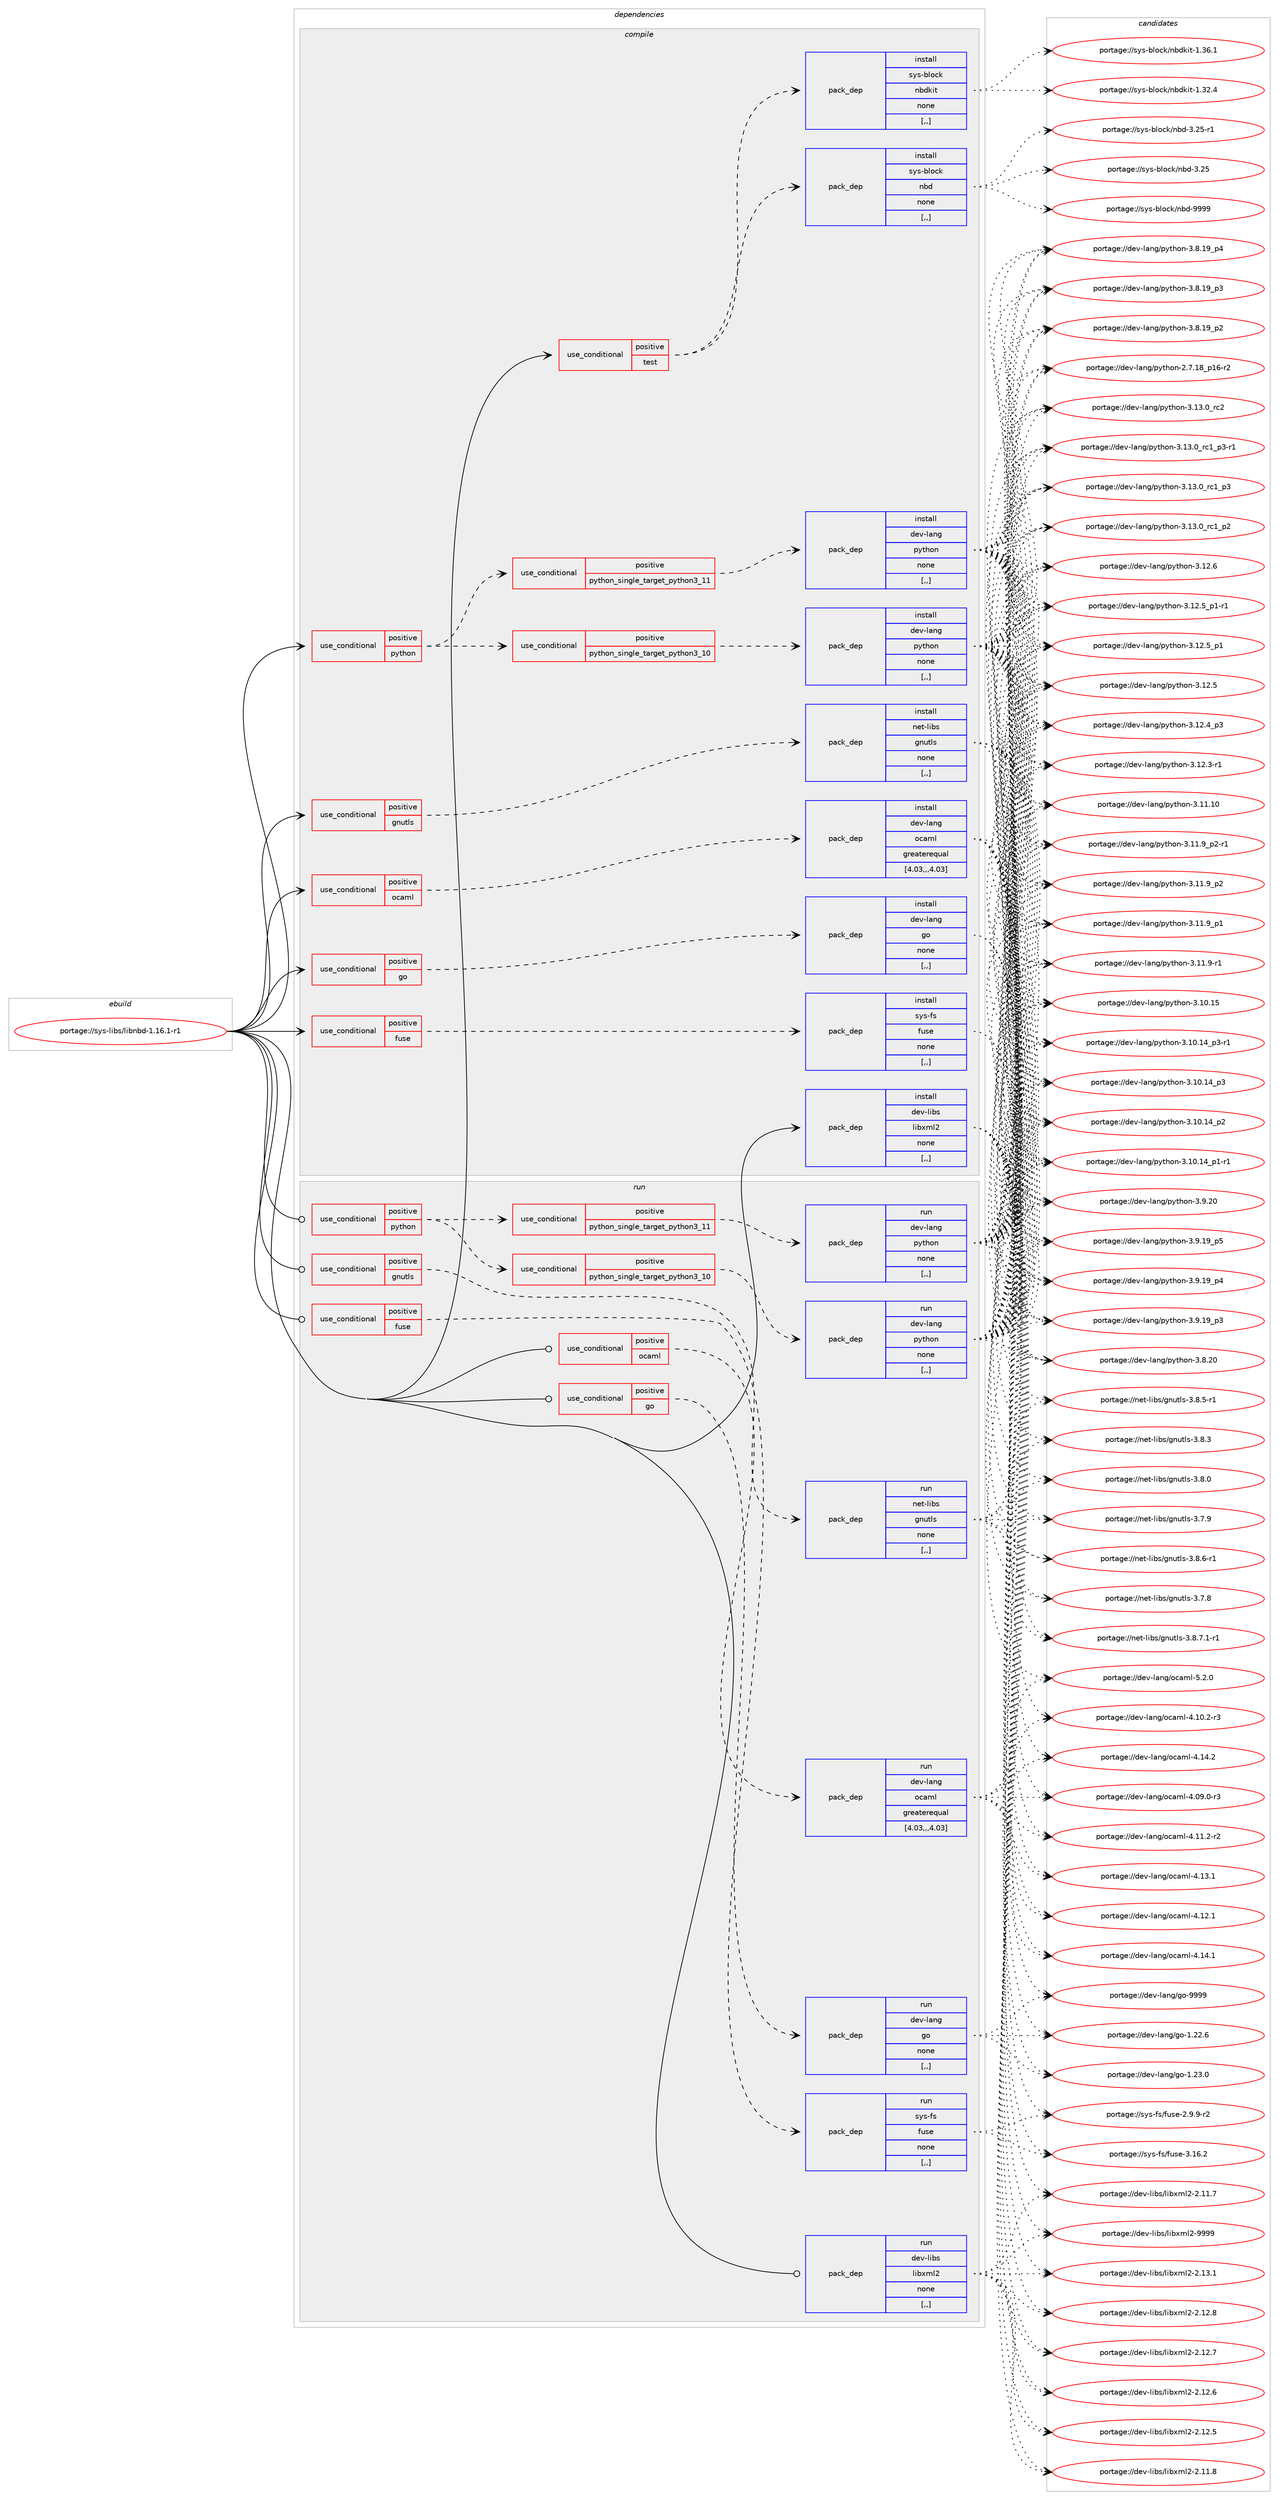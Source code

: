 digraph prolog {

# *************
# Graph options
# *************

newrank=true;
concentrate=true;
compound=true;
graph [rankdir=LR,fontname=Helvetica,fontsize=10,ranksep=1.5];#, ranksep=2.5, nodesep=0.2];
edge  [arrowhead=vee];
node  [fontname=Helvetica,fontsize=10];

# **********
# The ebuild
# **********

subgraph cluster_leftcol {
color=gray;
label=<<i>ebuild</i>>;
id [label="portage://sys-libs/libnbd-1.16.1-r1", color=red, width=4, href="../sys-libs/libnbd-1.16.1-r1.svg"];
}

# ****************
# The dependencies
# ****************

subgraph cluster_midcol {
color=gray;
label=<<i>dependencies</i>>;
subgraph cluster_compile {
fillcolor="#eeeeee";
style=filled;
label=<<i>compile</i>>;
subgraph cond251919 {
dependency952544 [label=<<TABLE BORDER="0" CELLBORDER="1" CELLSPACING="0" CELLPADDING="4"><TR><TD ROWSPAN="3" CELLPADDING="10">use_conditional</TD></TR><TR><TD>positive</TD></TR><TR><TD>fuse</TD></TR></TABLE>>, shape=none, color=red];
subgraph pack693892 {
dependency952545 [label=<<TABLE BORDER="0" CELLBORDER="1" CELLSPACING="0" CELLPADDING="4" WIDTH="220"><TR><TD ROWSPAN="6" CELLPADDING="30">pack_dep</TD></TR><TR><TD WIDTH="110">install</TD></TR><TR><TD>sys-fs</TD></TR><TR><TD>fuse</TD></TR><TR><TD>none</TD></TR><TR><TD>[,,]</TD></TR></TABLE>>, shape=none, color=blue];
}
dependency952544:e -> dependency952545:w [weight=20,style="dashed",arrowhead="vee"];
}
id:e -> dependency952544:w [weight=20,style="solid",arrowhead="vee"];
subgraph cond251920 {
dependency952546 [label=<<TABLE BORDER="0" CELLBORDER="1" CELLSPACING="0" CELLPADDING="4"><TR><TD ROWSPAN="3" CELLPADDING="10">use_conditional</TD></TR><TR><TD>positive</TD></TR><TR><TD>gnutls</TD></TR></TABLE>>, shape=none, color=red];
subgraph pack693893 {
dependency952547 [label=<<TABLE BORDER="0" CELLBORDER="1" CELLSPACING="0" CELLPADDING="4" WIDTH="220"><TR><TD ROWSPAN="6" CELLPADDING="30">pack_dep</TD></TR><TR><TD WIDTH="110">install</TD></TR><TR><TD>net-libs</TD></TR><TR><TD>gnutls</TD></TR><TR><TD>none</TD></TR><TR><TD>[,,]</TD></TR></TABLE>>, shape=none, color=blue];
}
dependency952546:e -> dependency952547:w [weight=20,style="dashed",arrowhead="vee"];
}
id:e -> dependency952546:w [weight=20,style="solid",arrowhead="vee"];
subgraph cond251921 {
dependency952548 [label=<<TABLE BORDER="0" CELLBORDER="1" CELLSPACING="0" CELLPADDING="4"><TR><TD ROWSPAN="3" CELLPADDING="10">use_conditional</TD></TR><TR><TD>positive</TD></TR><TR><TD>go</TD></TR></TABLE>>, shape=none, color=red];
subgraph pack693894 {
dependency952549 [label=<<TABLE BORDER="0" CELLBORDER="1" CELLSPACING="0" CELLPADDING="4" WIDTH="220"><TR><TD ROWSPAN="6" CELLPADDING="30">pack_dep</TD></TR><TR><TD WIDTH="110">install</TD></TR><TR><TD>dev-lang</TD></TR><TR><TD>go</TD></TR><TR><TD>none</TD></TR><TR><TD>[,,]</TD></TR></TABLE>>, shape=none, color=blue];
}
dependency952548:e -> dependency952549:w [weight=20,style="dashed",arrowhead="vee"];
}
id:e -> dependency952548:w [weight=20,style="solid",arrowhead="vee"];
subgraph cond251922 {
dependency952550 [label=<<TABLE BORDER="0" CELLBORDER="1" CELLSPACING="0" CELLPADDING="4"><TR><TD ROWSPAN="3" CELLPADDING="10">use_conditional</TD></TR><TR><TD>positive</TD></TR><TR><TD>ocaml</TD></TR></TABLE>>, shape=none, color=red];
subgraph pack693895 {
dependency952551 [label=<<TABLE BORDER="0" CELLBORDER="1" CELLSPACING="0" CELLPADDING="4" WIDTH="220"><TR><TD ROWSPAN="6" CELLPADDING="30">pack_dep</TD></TR><TR><TD WIDTH="110">install</TD></TR><TR><TD>dev-lang</TD></TR><TR><TD>ocaml</TD></TR><TR><TD>greaterequal</TD></TR><TR><TD>[4.03,,,4.03]</TD></TR></TABLE>>, shape=none, color=blue];
}
dependency952550:e -> dependency952551:w [weight=20,style="dashed",arrowhead="vee"];
}
id:e -> dependency952550:w [weight=20,style="solid",arrowhead="vee"];
subgraph cond251923 {
dependency952552 [label=<<TABLE BORDER="0" CELLBORDER="1" CELLSPACING="0" CELLPADDING="4"><TR><TD ROWSPAN="3" CELLPADDING="10">use_conditional</TD></TR><TR><TD>positive</TD></TR><TR><TD>python</TD></TR></TABLE>>, shape=none, color=red];
subgraph cond251924 {
dependency952553 [label=<<TABLE BORDER="0" CELLBORDER="1" CELLSPACING="0" CELLPADDING="4"><TR><TD ROWSPAN="3" CELLPADDING="10">use_conditional</TD></TR><TR><TD>positive</TD></TR><TR><TD>python_single_target_python3_10</TD></TR></TABLE>>, shape=none, color=red];
subgraph pack693896 {
dependency952554 [label=<<TABLE BORDER="0" CELLBORDER="1" CELLSPACING="0" CELLPADDING="4" WIDTH="220"><TR><TD ROWSPAN="6" CELLPADDING="30">pack_dep</TD></TR><TR><TD WIDTH="110">install</TD></TR><TR><TD>dev-lang</TD></TR><TR><TD>python</TD></TR><TR><TD>none</TD></TR><TR><TD>[,,]</TD></TR></TABLE>>, shape=none, color=blue];
}
dependency952553:e -> dependency952554:w [weight=20,style="dashed",arrowhead="vee"];
}
dependency952552:e -> dependency952553:w [weight=20,style="dashed",arrowhead="vee"];
subgraph cond251925 {
dependency952555 [label=<<TABLE BORDER="0" CELLBORDER="1" CELLSPACING="0" CELLPADDING="4"><TR><TD ROWSPAN="3" CELLPADDING="10">use_conditional</TD></TR><TR><TD>positive</TD></TR><TR><TD>python_single_target_python3_11</TD></TR></TABLE>>, shape=none, color=red];
subgraph pack693897 {
dependency952556 [label=<<TABLE BORDER="0" CELLBORDER="1" CELLSPACING="0" CELLPADDING="4" WIDTH="220"><TR><TD ROWSPAN="6" CELLPADDING="30">pack_dep</TD></TR><TR><TD WIDTH="110">install</TD></TR><TR><TD>dev-lang</TD></TR><TR><TD>python</TD></TR><TR><TD>none</TD></TR><TR><TD>[,,]</TD></TR></TABLE>>, shape=none, color=blue];
}
dependency952555:e -> dependency952556:w [weight=20,style="dashed",arrowhead="vee"];
}
dependency952552:e -> dependency952555:w [weight=20,style="dashed",arrowhead="vee"];
}
id:e -> dependency952552:w [weight=20,style="solid",arrowhead="vee"];
subgraph cond251926 {
dependency952557 [label=<<TABLE BORDER="0" CELLBORDER="1" CELLSPACING="0" CELLPADDING="4"><TR><TD ROWSPAN="3" CELLPADDING="10">use_conditional</TD></TR><TR><TD>positive</TD></TR><TR><TD>test</TD></TR></TABLE>>, shape=none, color=red];
subgraph pack693898 {
dependency952558 [label=<<TABLE BORDER="0" CELLBORDER="1" CELLSPACING="0" CELLPADDING="4" WIDTH="220"><TR><TD ROWSPAN="6" CELLPADDING="30">pack_dep</TD></TR><TR><TD WIDTH="110">install</TD></TR><TR><TD>sys-block</TD></TR><TR><TD>nbd</TD></TR><TR><TD>none</TD></TR><TR><TD>[,,]</TD></TR></TABLE>>, shape=none, color=blue];
}
dependency952557:e -> dependency952558:w [weight=20,style="dashed",arrowhead="vee"];
subgraph pack693899 {
dependency952559 [label=<<TABLE BORDER="0" CELLBORDER="1" CELLSPACING="0" CELLPADDING="4" WIDTH="220"><TR><TD ROWSPAN="6" CELLPADDING="30">pack_dep</TD></TR><TR><TD WIDTH="110">install</TD></TR><TR><TD>sys-block</TD></TR><TR><TD>nbdkit</TD></TR><TR><TD>none</TD></TR><TR><TD>[,,]</TD></TR></TABLE>>, shape=none, color=blue];
}
dependency952557:e -> dependency952559:w [weight=20,style="dashed",arrowhead="vee"];
}
id:e -> dependency952557:w [weight=20,style="solid",arrowhead="vee"];
subgraph pack693900 {
dependency952560 [label=<<TABLE BORDER="0" CELLBORDER="1" CELLSPACING="0" CELLPADDING="4" WIDTH="220"><TR><TD ROWSPAN="6" CELLPADDING="30">pack_dep</TD></TR><TR><TD WIDTH="110">install</TD></TR><TR><TD>dev-libs</TD></TR><TR><TD>libxml2</TD></TR><TR><TD>none</TD></TR><TR><TD>[,,]</TD></TR></TABLE>>, shape=none, color=blue];
}
id:e -> dependency952560:w [weight=20,style="solid",arrowhead="vee"];
}
subgraph cluster_compileandrun {
fillcolor="#eeeeee";
style=filled;
label=<<i>compile and run</i>>;
}
subgraph cluster_run {
fillcolor="#eeeeee";
style=filled;
label=<<i>run</i>>;
subgraph cond251927 {
dependency952561 [label=<<TABLE BORDER="0" CELLBORDER="1" CELLSPACING="0" CELLPADDING="4"><TR><TD ROWSPAN="3" CELLPADDING="10">use_conditional</TD></TR><TR><TD>positive</TD></TR><TR><TD>fuse</TD></TR></TABLE>>, shape=none, color=red];
subgraph pack693901 {
dependency952562 [label=<<TABLE BORDER="0" CELLBORDER="1" CELLSPACING="0" CELLPADDING="4" WIDTH="220"><TR><TD ROWSPAN="6" CELLPADDING="30">pack_dep</TD></TR><TR><TD WIDTH="110">run</TD></TR><TR><TD>sys-fs</TD></TR><TR><TD>fuse</TD></TR><TR><TD>none</TD></TR><TR><TD>[,,]</TD></TR></TABLE>>, shape=none, color=blue];
}
dependency952561:e -> dependency952562:w [weight=20,style="dashed",arrowhead="vee"];
}
id:e -> dependency952561:w [weight=20,style="solid",arrowhead="odot"];
subgraph cond251928 {
dependency952563 [label=<<TABLE BORDER="0" CELLBORDER="1" CELLSPACING="0" CELLPADDING="4"><TR><TD ROWSPAN="3" CELLPADDING="10">use_conditional</TD></TR><TR><TD>positive</TD></TR><TR><TD>gnutls</TD></TR></TABLE>>, shape=none, color=red];
subgraph pack693902 {
dependency952564 [label=<<TABLE BORDER="0" CELLBORDER="1" CELLSPACING="0" CELLPADDING="4" WIDTH="220"><TR><TD ROWSPAN="6" CELLPADDING="30">pack_dep</TD></TR><TR><TD WIDTH="110">run</TD></TR><TR><TD>net-libs</TD></TR><TR><TD>gnutls</TD></TR><TR><TD>none</TD></TR><TR><TD>[,,]</TD></TR></TABLE>>, shape=none, color=blue];
}
dependency952563:e -> dependency952564:w [weight=20,style="dashed",arrowhead="vee"];
}
id:e -> dependency952563:w [weight=20,style="solid",arrowhead="odot"];
subgraph cond251929 {
dependency952565 [label=<<TABLE BORDER="0" CELLBORDER="1" CELLSPACING="0" CELLPADDING="4"><TR><TD ROWSPAN="3" CELLPADDING="10">use_conditional</TD></TR><TR><TD>positive</TD></TR><TR><TD>go</TD></TR></TABLE>>, shape=none, color=red];
subgraph pack693903 {
dependency952566 [label=<<TABLE BORDER="0" CELLBORDER="1" CELLSPACING="0" CELLPADDING="4" WIDTH="220"><TR><TD ROWSPAN="6" CELLPADDING="30">pack_dep</TD></TR><TR><TD WIDTH="110">run</TD></TR><TR><TD>dev-lang</TD></TR><TR><TD>go</TD></TR><TR><TD>none</TD></TR><TR><TD>[,,]</TD></TR></TABLE>>, shape=none, color=blue];
}
dependency952565:e -> dependency952566:w [weight=20,style="dashed",arrowhead="vee"];
}
id:e -> dependency952565:w [weight=20,style="solid",arrowhead="odot"];
subgraph cond251930 {
dependency952567 [label=<<TABLE BORDER="0" CELLBORDER="1" CELLSPACING="0" CELLPADDING="4"><TR><TD ROWSPAN="3" CELLPADDING="10">use_conditional</TD></TR><TR><TD>positive</TD></TR><TR><TD>ocaml</TD></TR></TABLE>>, shape=none, color=red];
subgraph pack693904 {
dependency952568 [label=<<TABLE BORDER="0" CELLBORDER="1" CELLSPACING="0" CELLPADDING="4" WIDTH="220"><TR><TD ROWSPAN="6" CELLPADDING="30">pack_dep</TD></TR><TR><TD WIDTH="110">run</TD></TR><TR><TD>dev-lang</TD></TR><TR><TD>ocaml</TD></TR><TR><TD>greaterequal</TD></TR><TR><TD>[4.03,,,4.03]</TD></TR></TABLE>>, shape=none, color=blue];
}
dependency952567:e -> dependency952568:w [weight=20,style="dashed",arrowhead="vee"];
}
id:e -> dependency952567:w [weight=20,style="solid",arrowhead="odot"];
subgraph cond251931 {
dependency952569 [label=<<TABLE BORDER="0" CELLBORDER="1" CELLSPACING="0" CELLPADDING="4"><TR><TD ROWSPAN="3" CELLPADDING="10">use_conditional</TD></TR><TR><TD>positive</TD></TR><TR><TD>python</TD></TR></TABLE>>, shape=none, color=red];
subgraph cond251932 {
dependency952570 [label=<<TABLE BORDER="0" CELLBORDER="1" CELLSPACING="0" CELLPADDING="4"><TR><TD ROWSPAN="3" CELLPADDING="10">use_conditional</TD></TR><TR><TD>positive</TD></TR><TR><TD>python_single_target_python3_10</TD></TR></TABLE>>, shape=none, color=red];
subgraph pack693905 {
dependency952571 [label=<<TABLE BORDER="0" CELLBORDER="1" CELLSPACING="0" CELLPADDING="4" WIDTH="220"><TR><TD ROWSPAN="6" CELLPADDING="30">pack_dep</TD></TR><TR><TD WIDTH="110">run</TD></TR><TR><TD>dev-lang</TD></TR><TR><TD>python</TD></TR><TR><TD>none</TD></TR><TR><TD>[,,]</TD></TR></TABLE>>, shape=none, color=blue];
}
dependency952570:e -> dependency952571:w [weight=20,style="dashed",arrowhead="vee"];
}
dependency952569:e -> dependency952570:w [weight=20,style="dashed",arrowhead="vee"];
subgraph cond251933 {
dependency952572 [label=<<TABLE BORDER="0" CELLBORDER="1" CELLSPACING="0" CELLPADDING="4"><TR><TD ROWSPAN="3" CELLPADDING="10">use_conditional</TD></TR><TR><TD>positive</TD></TR><TR><TD>python_single_target_python3_11</TD></TR></TABLE>>, shape=none, color=red];
subgraph pack693906 {
dependency952573 [label=<<TABLE BORDER="0" CELLBORDER="1" CELLSPACING="0" CELLPADDING="4" WIDTH="220"><TR><TD ROWSPAN="6" CELLPADDING="30">pack_dep</TD></TR><TR><TD WIDTH="110">run</TD></TR><TR><TD>dev-lang</TD></TR><TR><TD>python</TD></TR><TR><TD>none</TD></TR><TR><TD>[,,]</TD></TR></TABLE>>, shape=none, color=blue];
}
dependency952572:e -> dependency952573:w [weight=20,style="dashed",arrowhead="vee"];
}
dependency952569:e -> dependency952572:w [weight=20,style="dashed",arrowhead="vee"];
}
id:e -> dependency952569:w [weight=20,style="solid",arrowhead="odot"];
subgraph pack693907 {
dependency952574 [label=<<TABLE BORDER="0" CELLBORDER="1" CELLSPACING="0" CELLPADDING="4" WIDTH="220"><TR><TD ROWSPAN="6" CELLPADDING="30">pack_dep</TD></TR><TR><TD WIDTH="110">run</TD></TR><TR><TD>dev-libs</TD></TR><TR><TD>libxml2</TD></TR><TR><TD>none</TD></TR><TR><TD>[,,]</TD></TR></TABLE>>, shape=none, color=blue];
}
id:e -> dependency952574:w [weight=20,style="solid",arrowhead="odot"];
}
}

# **************
# The candidates
# **************

subgraph cluster_choices {
rank=same;
color=gray;
label=<<i>candidates</i>>;

subgraph choice693892 {
color=black;
nodesep=1;
choice115121115451021154710211711510145514649544650 [label="portage://sys-fs/fuse-3.16.2", color=red, width=4,href="../sys-fs/fuse-3.16.2.svg"];
choice11512111545102115471021171151014550465746574511450 [label="portage://sys-fs/fuse-2.9.9-r2", color=red, width=4,href="../sys-fs/fuse-2.9.9-r2.svg"];
dependency952545:e -> choice115121115451021154710211711510145514649544650:w [style=dotted,weight="100"];
dependency952545:e -> choice11512111545102115471021171151014550465746574511450:w [style=dotted,weight="100"];
}
subgraph choice693893 {
color=black;
nodesep=1;
choice11010111645108105981154710311011711610811545514656465546494511449 [label="portage://net-libs/gnutls-3.8.7.1-r1", color=red, width=4,href="../net-libs/gnutls-3.8.7.1-r1.svg"];
choice1101011164510810598115471031101171161081154551465646544511449 [label="portage://net-libs/gnutls-3.8.6-r1", color=red, width=4,href="../net-libs/gnutls-3.8.6-r1.svg"];
choice1101011164510810598115471031101171161081154551465646534511449 [label="portage://net-libs/gnutls-3.8.5-r1", color=red, width=4,href="../net-libs/gnutls-3.8.5-r1.svg"];
choice110101116451081059811547103110117116108115455146564651 [label="portage://net-libs/gnutls-3.8.3", color=red, width=4,href="../net-libs/gnutls-3.8.3.svg"];
choice110101116451081059811547103110117116108115455146564648 [label="portage://net-libs/gnutls-3.8.0", color=red, width=4,href="../net-libs/gnutls-3.8.0.svg"];
choice110101116451081059811547103110117116108115455146554657 [label="portage://net-libs/gnutls-3.7.9", color=red, width=4,href="../net-libs/gnutls-3.7.9.svg"];
choice110101116451081059811547103110117116108115455146554656 [label="portage://net-libs/gnutls-3.7.8", color=red, width=4,href="../net-libs/gnutls-3.7.8.svg"];
dependency952547:e -> choice11010111645108105981154710311011711610811545514656465546494511449:w [style=dotted,weight="100"];
dependency952547:e -> choice1101011164510810598115471031101171161081154551465646544511449:w [style=dotted,weight="100"];
dependency952547:e -> choice1101011164510810598115471031101171161081154551465646534511449:w [style=dotted,weight="100"];
dependency952547:e -> choice110101116451081059811547103110117116108115455146564651:w [style=dotted,weight="100"];
dependency952547:e -> choice110101116451081059811547103110117116108115455146564648:w [style=dotted,weight="100"];
dependency952547:e -> choice110101116451081059811547103110117116108115455146554657:w [style=dotted,weight="100"];
dependency952547:e -> choice110101116451081059811547103110117116108115455146554656:w [style=dotted,weight="100"];
}
subgraph choice693894 {
color=black;
nodesep=1;
choice1001011184510897110103471031114557575757 [label="portage://dev-lang/go-9999", color=red, width=4,href="../dev-lang/go-9999.svg"];
choice10010111845108971101034710311145494650514648 [label="portage://dev-lang/go-1.23.0", color=red, width=4,href="../dev-lang/go-1.23.0.svg"];
choice10010111845108971101034710311145494650504654 [label="portage://dev-lang/go-1.22.6", color=red, width=4,href="../dev-lang/go-1.22.6.svg"];
dependency952549:e -> choice1001011184510897110103471031114557575757:w [style=dotted,weight="100"];
dependency952549:e -> choice10010111845108971101034710311145494650514648:w [style=dotted,weight="100"];
dependency952549:e -> choice10010111845108971101034710311145494650504654:w [style=dotted,weight="100"];
}
subgraph choice693895 {
color=black;
nodesep=1;
choice1001011184510897110103471119997109108455346504648 [label="portage://dev-lang/ocaml-5.2.0", color=red, width=4,href="../dev-lang/ocaml-5.2.0.svg"];
choice100101118451089711010347111999710910845524649524650 [label="portage://dev-lang/ocaml-4.14.2", color=red, width=4,href="../dev-lang/ocaml-4.14.2.svg"];
choice100101118451089711010347111999710910845524649524649 [label="portage://dev-lang/ocaml-4.14.1", color=red, width=4,href="../dev-lang/ocaml-4.14.1.svg"];
choice100101118451089711010347111999710910845524649514649 [label="portage://dev-lang/ocaml-4.13.1", color=red, width=4,href="../dev-lang/ocaml-4.13.1.svg"];
choice100101118451089711010347111999710910845524649504649 [label="portage://dev-lang/ocaml-4.12.1", color=red, width=4,href="../dev-lang/ocaml-4.12.1.svg"];
choice1001011184510897110103471119997109108455246494946504511450 [label="portage://dev-lang/ocaml-4.11.2-r2", color=red, width=4,href="../dev-lang/ocaml-4.11.2-r2.svg"];
choice1001011184510897110103471119997109108455246494846504511451 [label="portage://dev-lang/ocaml-4.10.2-r3", color=red, width=4,href="../dev-lang/ocaml-4.10.2-r3.svg"];
choice1001011184510897110103471119997109108455246485746484511451 [label="portage://dev-lang/ocaml-4.09.0-r3", color=red, width=4,href="../dev-lang/ocaml-4.09.0-r3.svg"];
dependency952551:e -> choice1001011184510897110103471119997109108455346504648:w [style=dotted,weight="100"];
dependency952551:e -> choice100101118451089711010347111999710910845524649524650:w [style=dotted,weight="100"];
dependency952551:e -> choice100101118451089711010347111999710910845524649524649:w [style=dotted,weight="100"];
dependency952551:e -> choice100101118451089711010347111999710910845524649514649:w [style=dotted,weight="100"];
dependency952551:e -> choice100101118451089711010347111999710910845524649504649:w [style=dotted,weight="100"];
dependency952551:e -> choice1001011184510897110103471119997109108455246494946504511450:w [style=dotted,weight="100"];
dependency952551:e -> choice1001011184510897110103471119997109108455246494846504511451:w [style=dotted,weight="100"];
dependency952551:e -> choice1001011184510897110103471119997109108455246485746484511451:w [style=dotted,weight="100"];
}
subgraph choice693896 {
color=black;
nodesep=1;
choice10010111845108971101034711212111610411111045514649514648951149950 [label="portage://dev-lang/python-3.13.0_rc2", color=red, width=4,href="../dev-lang/python-3.13.0_rc2.svg"];
choice1001011184510897110103471121211161041111104551464951464895114994995112514511449 [label="portage://dev-lang/python-3.13.0_rc1_p3-r1", color=red, width=4,href="../dev-lang/python-3.13.0_rc1_p3-r1.svg"];
choice100101118451089711010347112121116104111110455146495146489511499499511251 [label="portage://dev-lang/python-3.13.0_rc1_p3", color=red, width=4,href="../dev-lang/python-3.13.0_rc1_p3.svg"];
choice100101118451089711010347112121116104111110455146495146489511499499511250 [label="portage://dev-lang/python-3.13.0_rc1_p2", color=red, width=4,href="../dev-lang/python-3.13.0_rc1_p2.svg"];
choice10010111845108971101034711212111610411111045514649504654 [label="portage://dev-lang/python-3.12.6", color=red, width=4,href="../dev-lang/python-3.12.6.svg"];
choice1001011184510897110103471121211161041111104551464950465395112494511449 [label="portage://dev-lang/python-3.12.5_p1-r1", color=red, width=4,href="../dev-lang/python-3.12.5_p1-r1.svg"];
choice100101118451089711010347112121116104111110455146495046539511249 [label="portage://dev-lang/python-3.12.5_p1", color=red, width=4,href="../dev-lang/python-3.12.5_p1.svg"];
choice10010111845108971101034711212111610411111045514649504653 [label="portage://dev-lang/python-3.12.5", color=red, width=4,href="../dev-lang/python-3.12.5.svg"];
choice100101118451089711010347112121116104111110455146495046529511251 [label="portage://dev-lang/python-3.12.4_p3", color=red, width=4,href="../dev-lang/python-3.12.4_p3.svg"];
choice100101118451089711010347112121116104111110455146495046514511449 [label="portage://dev-lang/python-3.12.3-r1", color=red, width=4,href="../dev-lang/python-3.12.3-r1.svg"];
choice1001011184510897110103471121211161041111104551464949464948 [label="portage://dev-lang/python-3.11.10", color=red, width=4,href="../dev-lang/python-3.11.10.svg"];
choice1001011184510897110103471121211161041111104551464949465795112504511449 [label="portage://dev-lang/python-3.11.9_p2-r1", color=red, width=4,href="../dev-lang/python-3.11.9_p2-r1.svg"];
choice100101118451089711010347112121116104111110455146494946579511250 [label="portage://dev-lang/python-3.11.9_p2", color=red, width=4,href="../dev-lang/python-3.11.9_p2.svg"];
choice100101118451089711010347112121116104111110455146494946579511249 [label="portage://dev-lang/python-3.11.9_p1", color=red, width=4,href="../dev-lang/python-3.11.9_p1.svg"];
choice100101118451089711010347112121116104111110455146494946574511449 [label="portage://dev-lang/python-3.11.9-r1", color=red, width=4,href="../dev-lang/python-3.11.9-r1.svg"];
choice1001011184510897110103471121211161041111104551464948464953 [label="portage://dev-lang/python-3.10.15", color=red, width=4,href="../dev-lang/python-3.10.15.svg"];
choice100101118451089711010347112121116104111110455146494846495295112514511449 [label="portage://dev-lang/python-3.10.14_p3-r1", color=red, width=4,href="../dev-lang/python-3.10.14_p3-r1.svg"];
choice10010111845108971101034711212111610411111045514649484649529511251 [label="portage://dev-lang/python-3.10.14_p3", color=red, width=4,href="../dev-lang/python-3.10.14_p3.svg"];
choice10010111845108971101034711212111610411111045514649484649529511250 [label="portage://dev-lang/python-3.10.14_p2", color=red, width=4,href="../dev-lang/python-3.10.14_p2.svg"];
choice100101118451089711010347112121116104111110455146494846495295112494511449 [label="portage://dev-lang/python-3.10.14_p1-r1", color=red, width=4,href="../dev-lang/python-3.10.14_p1-r1.svg"];
choice10010111845108971101034711212111610411111045514657465048 [label="portage://dev-lang/python-3.9.20", color=red, width=4,href="../dev-lang/python-3.9.20.svg"];
choice100101118451089711010347112121116104111110455146574649579511253 [label="portage://dev-lang/python-3.9.19_p5", color=red, width=4,href="../dev-lang/python-3.9.19_p5.svg"];
choice100101118451089711010347112121116104111110455146574649579511252 [label="portage://dev-lang/python-3.9.19_p4", color=red, width=4,href="../dev-lang/python-3.9.19_p4.svg"];
choice100101118451089711010347112121116104111110455146574649579511251 [label="portage://dev-lang/python-3.9.19_p3", color=red, width=4,href="../dev-lang/python-3.9.19_p3.svg"];
choice10010111845108971101034711212111610411111045514656465048 [label="portage://dev-lang/python-3.8.20", color=red, width=4,href="../dev-lang/python-3.8.20.svg"];
choice100101118451089711010347112121116104111110455146564649579511252 [label="portage://dev-lang/python-3.8.19_p4", color=red, width=4,href="../dev-lang/python-3.8.19_p4.svg"];
choice100101118451089711010347112121116104111110455146564649579511251 [label="portage://dev-lang/python-3.8.19_p3", color=red, width=4,href="../dev-lang/python-3.8.19_p3.svg"];
choice100101118451089711010347112121116104111110455146564649579511250 [label="portage://dev-lang/python-3.8.19_p2", color=red, width=4,href="../dev-lang/python-3.8.19_p2.svg"];
choice100101118451089711010347112121116104111110455046554649569511249544511450 [label="portage://dev-lang/python-2.7.18_p16-r2", color=red, width=4,href="../dev-lang/python-2.7.18_p16-r2.svg"];
dependency952554:e -> choice10010111845108971101034711212111610411111045514649514648951149950:w [style=dotted,weight="100"];
dependency952554:e -> choice1001011184510897110103471121211161041111104551464951464895114994995112514511449:w [style=dotted,weight="100"];
dependency952554:e -> choice100101118451089711010347112121116104111110455146495146489511499499511251:w [style=dotted,weight="100"];
dependency952554:e -> choice100101118451089711010347112121116104111110455146495146489511499499511250:w [style=dotted,weight="100"];
dependency952554:e -> choice10010111845108971101034711212111610411111045514649504654:w [style=dotted,weight="100"];
dependency952554:e -> choice1001011184510897110103471121211161041111104551464950465395112494511449:w [style=dotted,weight="100"];
dependency952554:e -> choice100101118451089711010347112121116104111110455146495046539511249:w [style=dotted,weight="100"];
dependency952554:e -> choice10010111845108971101034711212111610411111045514649504653:w [style=dotted,weight="100"];
dependency952554:e -> choice100101118451089711010347112121116104111110455146495046529511251:w [style=dotted,weight="100"];
dependency952554:e -> choice100101118451089711010347112121116104111110455146495046514511449:w [style=dotted,weight="100"];
dependency952554:e -> choice1001011184510897110103471121211161041111104551464949464948:w [style=dotted,weight="100"];
dependency952554:e -> choice1001011184510897110103471121211161041111104551464949465795112504511449:w [style=dotted,weight="100"];
dependency952554:e -> choice100101118451089711010347112121116104111110455146494946579511250:w [style=dotted,weight="100"];
dependency952554:e -> choice100101118451089711010347112121116104111110455146494946579511249:w [style=dotted,weight="100"];
dependency952554:e -> choice100101118451089711010347112121116104111110455146494946574511449:w [style=dotted,weight="100"];
dependency952554:e -> choice1001011184510897110103471121211161041111104551464948464953:w [style=dotted,weight="100"];
dependency952554:e -> choice100101118451089711010347112121116104111110455146494846495295112514511449:w [style=dotted,weight="100"];
dependency952554:e -> choice10010111845108971101034711212111610411111045514649484649529511251:w [style=dotted,weight="100"];
dependency952554:e -> choice10010111845108971101034711212111610411111045514649484649529511250:w [style=dotted,weight="100"];
dependency952554:e -> choice100101118451089711010347112121116104111110455146494846495295112494511449:w [style=dotted,weight="100"];
dependency952554:e -> choice10010111845108971101034711212111610411111045514657465048:w [style=dotted,weight="100"];
dependency952554:e -> choice100101118451089711010347112121116104111110455146574649579511253:w [style=dotted,weight="100"];
dependency952554:e -> choice100101118451089711010347112121116104111110455146574649579511252:w [style=dotted,weight="100"];
dependency952554:e -> choice100101118451089711010347112121116104111110455146574649579511251:w [style=dotted,weight="100"];
dependency952554:e -> choice10010111845108971101034711212111610411111045514656465048:w [style=dotted,weight="100"];
dependency952554:e -> choice100101118451089711010347112121116104111110455146564649579511252:w [style=dotted,weight="100"];
dependency952554:e -> choice100101118451089711010347112121116104111110455146564649579511251:w [style=dotted,weight="100"];
dependency952554:e -> choice100101118451089711010347112121116104111110455146564649579511250:w [style=dotted,weight="100"];
dependency952554:e -> choice100101118451089711010347112121116104111110455046554649569511249544511450:w [style=dotted,weight="100"];
}
subgraph choice693897 {
color=black;
nodesep=1;
choice10010111845108971101034711212111610411111045514649514648951149950 [label="portage://dev-lang/python-3.13.0_rc2", color=red, width=4,href="../dev-lang/python-3.13.0_rc2.svg"];
choice1001011184510897110103471121211161041111104551464951464895114994995112514511449 [label="portage://dev-lang/python-3.13.0_rc1_p3-r1", color=red, width=4,href="../dev-lang/python-3.13.0_rc1_p3-r1.svg"];
choice100101118451089711010347112121116104111110455146495146489511499499511251 [label="portage://dev-lang/python-3.13.0_rc1_p3", color=red, width=4,href="../dev-lang/python-3.13.0_rc1_p3.svg"];
choice100101118451089711010347112121116104111110455146495146489511499499511250 [label="portage://dev-lang/python-3.13.0_rc1_p2", color=red, width=4,href="../dev-lang/python-3.13.0_rc1_p2.svg"];
choice10010111845108971101034711212111610411111045514649504654 [label="portage://dev-lang/python-3.12.6", color=red, width=4,href="../dev-lang/python-3.12.6.svg"];
choice1001011184510897110103471121211161041111104551464950465395112494511449 [label="portage://dev-lang/python-3.12.5_p1-r1", color=red, width=4,href="../dev-lang/python-3.12.5_p1-r1.svg"];
choice100101118451089711010347112121116104111110455146495046539511249 [label="portage://dev-lang/python-3.12.5_p1", color=red, width=4,href="../dev-lang/python-3.12.5_p1.svg"];
choice10010111845108971101034711212111610411111045514649504653 [label="portage://dev-lang/python-3.12.5", color=red, width=4,href="../dev-lang/python-3.12.5.svg"];
choice100101118451089711010347112121116104111110455146495046529511251 [label="portage://dev-lang/python-3.12.4_p3", color=red, width=4,href="../dev-lang/python-3.12.4_p3.svg"];
choice100101118451089711010347112121116104111110455146495046514511449 [label="portage://dev-lang/python-3.12.3-r1", color=red, width=4,href="../dev-lang/python-3.12.3-r1.svg"];
choice1001011184510897110103471121211161041111104551464949464948 [label="portage://dev-lang/python-3.11.10", color=red, width=4,href="../dev-lang/python-3.11.10.svg"];
choice1001011184510897110103471121211161041111104551464949465795112504511449 [label="portage://dev-lang/python-3.11.9_p2-r1", color=red, width=4,href="../dev-lang/python-3.11.9_p2-r1.svg"];
choice100101118451089711010347112121116104111110455146494946579511250 [label="portage://dev-lang/python-3.11.9_p2", color=red, width=4,href="../dev-lang/python-3.11.9_p2.svg"];
choice100101118451089711010347112121116104111110455146494946579511249 [label="portage://dev-lang/python-3.11.9_p1", color=red, width=4,href="../dev-lang/python-3.11.9_p1.svg"];
choice100101118451089711010347112121116104111110455146494946574511449 [label="portage://dev-lang/python-3.11.9-r1", color=red, width=4,href="../dev-lang/python-3.11.9-r1.svg"];
choice1001011184510897110103471121211161041111104551464948464953 [label="portage://dev-lang/python-3.10.15", color=red, width=4,href="../dev-lang/python-3.10.15.svg"];
choice100101118451089711010347112121116104111110455146494846495295112514511449 [label="portage://dev-lang/python-3.10.14_p3-r1", color=red, width=4,href="../dev-lang/python-3.10.14_p3-r1.svg"];
choice10010111845108971101034711212111610411111045514649484649529511251 [label="portage://dev-lang/python-3.10.14_p3", color=red, width=4,href="../dev-lang/python-3.10.14_p3.svg"];
choice10010111845108971101034711212111610411111045514649484649529511250 [label="portage://dev-lang/python-3.10.14_p2", color=red, width=4,href="../dev-lang/python-3.10.14_p2.svg"];
choice100101118451089711010347112121116104111110455146494846495295112494511449 [label="portage://dev-lang/python-3.10.14_p1-r1", color=red, width=4,href="../dev-lang/python-3.10.14_p1-r1.svg"];
choice10010111845108971101034711212111610411111045514657465048 [label="portage://dev-lang/python-3.9.20", color=red, width=4,href="../dev-lang/python-3.9.20.svg"];
choice100101118451089711010347112121116104111110455146574649579511253 [label="portage://dev-lang/python-3.9.19_p5", color=red, width=4,href="../dev-lang/python-3.9.19_p5.svg"];
choice100101118451089711010347112121116104111110455146574649579511252 [label="portage://dev-lang/python-3.9.19_p4", color=red, width=4,href="../dev-lang/python-3.9.19_p4.svg"];
choice100101118451089711010347112121116104111110455146574649579511251 [label="portage://dev-lang/python-3.9.19_p3", color=red, width=4,href="../dev-lang/python-3.9.19_p3.svg"];
choice10010111845108971101034711212111610411111045514656465048 [label="portage://dev-lang/python-3.8.20", color=red, width=4,href="../dev-lang/python-3.8.20.svg"];
choice100101118451089711010347112121116104111110455146564649579511252 [label="portage://dev-lang/python-3.8.19_p4", color=red, width=4,href="../dev-lang/python-3.8.19_p4.svg"];
choice100101118451089711010347112121116104111110455146564649579511251 [label="portage://dev-lang/python-3.8.19_p3", color=red, width=4,href="../dev-lang/python-3.8.19_p3.svg"];
choice100101118451089711010347112121116104111110455146564649579511250 [label="portage://dev-lang/python-3.8.19_p2", color=red, width=4,href="../dev-lang/python-3.8.19_p2.svg"];
choice100101118451089711010347112121116104111110455046554649569511249544511450 [label="portage://dev-lang/python-2.7.18_p16-r2", color=red, width=4,href="../dev-lang/python-2.7.18_p16-r2.svg"];
dependency952556:e -> choice10010111845108971101034711212111610411111045514649514648951149950:w [style=dotted,weight="100"];
dependency952556:e -> choice1001011184510897110103471121211161041111104551464951464895114994995112514511449:w [style=dotted,weight="100"];
dependency952556:e -> choice100101118451089711010347112121116104111110455146495146489511499499511251:w [style=dotted,weight="100"];
dependency952556:e -> choice100101118451089711010347112121116104111110455146495146489511499499511250:w [style=dotted,weight="100"];
dependency952556:e -> choice10010111845108971101034711212111610411111045514649504654:w [style=dotted,weight="100"];
dependency952556:e -> choice1001011184510897110103471121211161041111104551464950465395112494511449:w [style=dotted,weight="100"];
dependency952556:e -> choice100101118451089711010347112121116104111110455146495046539511249:w [style=dotted,weight="100"];
dependency952556:e -> choice10010111845108971101034711212111610411111045514649504653:w [style=dotted,weight="100"];
dependency952556:e -> choice100101118451089711010347112121116104111110455146495046529511251:w [style=dotted,weight="100"];
dependency952556:e -> choice100101118451089711010347112121116104111110455146495046514511449:w [style=dotted,weight="100"];
dependency952556:e -> choice1001011184510897110103471121211161041111104551464949464948:w [style=dotted,weight="100"];
dependency952556:e -> choice1001011184510897110103471121211161041111104551464949465795112504511449:w [style=dotted,weight="100"];
dependency952556:e -> choice100101118451089711010347112121116104111110455146494946579511250:w [style=dotted,weight="100"];
dependency952556:e -> choice100101118451089711010347112121116104111110455146494946579511249:w [style=dotted,weight="100"];
dependency952556:e -> choice100101118451089711010347112121116104111110455146494946574511449:w [style=dotted,weight="100"];
dependency952556:e -> choice1001011184510897110103471121211161041111104551464948464953:w [style=dotted,weight="100"];
dependency952556:e -> choice100101118451089711010347112121116104111110455146494846495295112514511449:w [style=dotted,weight="100"];
dependency952556:e -> choice10010111845108971101034711212111610411111045514649484649529511251:w [style=dotted,weight="100"];
dependency952556:e -> choice10010111845108971101034711212111610411111045514649484649529511250:w [style=dotted,weight="100"];
dependency952556:e -> choice100101118451089711010347112121116104111110455146494846495295112494511449:w [style=dotted,weight="100"];
dependency952556:e -> choice10010111845108971101034711212111610411111045514657465048:w [style=dotted,weight="100"];
dependency952556:e -> choice100101118451089711010347112121116104111110455146574649579511253:w [style=dotted,weight="100"];
dependency952556:e -> choice100101118451089711010347112121116104111110455146574649579511252:w [style=dotted,weight="100"];
dependency952556:e -> choice100101118451089711010347112121116104111110455146574649579511251:w [style=dotted,weight="100"];
dependency952556:e -> choice10010111845108971101034711212111610411111045514656465048:w [style=dotted,weight="100"];
dependency952556:e -> choice100101118451089711010347112121116104111110455146564649579511252:w [style=dotted,weight="100"];
dependency952556:e -> choice100101118451089711010347112121116104111110455146564649579511251:w [style=dotted,weight="100"];
dependency952556:e -> choice100101118451089711010347112121116104111110455146564649579511250:w [style=dotted,weight="100"];
dependency952556:e -> choice100101118451089711010347112121116104111110455046554649569511249544511450:w [style=dotted,weight="100"];
}
subgraph choice693898 {
color=black;
nodesep=1;
choice11512111545981081119910747110981004557575757 [label="portage://sys-block/nbd-9999", color=red, width=4,href="../sys-block/nbd-9999.svg"];
choice115121115459810811199107471109810045514650534511449 [label="portage://sys-block/nbd-3.25-r1", color=red, width=4,href="../sys-block/nbd-3.25-r1.svg"];
choice11512111545981081119910747110981004551465053 [label="portage://sys-block/nbd-3.25", color=red, width=4,href="../sys-block/nbd-3.25.svg"];
dependency952558:e -> choice11512111545981081119910747110981004557575757:w [style=dotted,weight="100"];
dependency952558:e -> choice115121115459810811199107471109810045514650534511449:w [style=dotted,weight="100"];
dependency952558:e -> choice11512111545981081119910747110981004551465053:w [style=dotted,weight="100"];
}
subgraph choice693899 {
color=black;
nodesep=1;
choice115121115459810811199107471109810010710511645494651544649 [label="portage://sys-block/nbdkit-1.36.1", color=red, width=4,href="../sys-block/nbdkit-1.36.1.svg"];
choice115121115459810811199107471109810010710511645494651504652 [label="portage://sys-block/nbdkit-1.32.4", color=red, width=4,href="../sys-block/nbdkit-1.32.4.svg"];
dependency952559:e -> choice115121115459810811199107471109810010710511645494651544649:w [style=dotted,weight="100"];
dependency952559:e -> choice115121115459810811199107471109810010710511645494651504652:w [style=dotted,weight="100"];
}
subgraph choice693900 {
color=black;
nodesep=1;
choice10010111845108105981154710810598120109108504557575757 [label="portage://dev-libs/libxml2-9999", color=red, width=4,href="../dev-libs/libxml2-9999.svg"];
choice100101118451081059811547108105981201091085045504649514649 [label="portage://dev-libs/libxml2-2.13.1", color=red, width=4,href="../dev-libs/libxml2-2.13.1.svg"];
choice100101118451081059811547108105981201091085045504649504656 [label="portage://dev-libs/libxml2-2.12.8", color=red, width=4,href="../dev-libs/libxml2-2.12.8.svg"];
choice100101118451081059811547108105981201091085045504649504655 [label="portage://dev-libs/libxml2-2.12.7", color=red, width=4,href="../dev-libs/libxml2-2.12.7.svg"];
choice100101118451081059811547108105981201091085045504649504654 [label="portage://dev-libs/libxml2-2.12.6", color=red, width=4,href="../dev-libs/libxml2-2.12.6.svg"];
choice100101118451081059811547108105981201091085045504649504653 [label="portage://dev-libs/libxml2-2.12.5", color=red, width=4,href="../dev-libs/libxml2-2.12.5.svg"];
choice100101118451081059811547108105981201091085045504649494656 [label="portage://dev-libs/libxml2-2.11.8", color=red, width=4,href="../dev-libs/libxml2-2.11.8.svg"];
choice100101118451081059811547108105981201091085045504649494655 [label="portage://dev-libs/libxml2-2.11.7", color=red, width=4,href="../dev-libs/libxml2-2.11.7.svg"];
dependency952560:e -> choice10010111845108105981154710810598120109108504557575757:w [style=dotted,weight="100"];
dependency952560:e -> choice100101118451081059811547108105981201091085045504649514649:w [style=dotted,weight="100"];
dependency952560:e -> choice100101118451081059811547108105981201091085045504649504656:w [style=dotted,weight="100"];
dependency952560:e -> choice100101118451081059811547108105981201091085045504649504655:w [style=dotted,weight="100"];
dependency952560:e -> choice100101118451081059811547108105981201091085045504649504654:w [style=dotted,weight="100"];
dependency952560:e -> choice100101118451081059811547108105981201091085045504649504653:w [style=dotted,weight="100"];
dependency952560:e -> choice100101118451081059811547108105981201091085045504649494656:w [style=dotted,weight="100"];
dependency952560:e -> choice100101118451081059811547108105981201091085045504649494655:w [style=dotted,weight="100"];
}
subgraph choice693901 {
color=black;
nodesep=1;
choice115121115451021154710211711510145514649544650 [label="portage://sys-fs/fuse-3.16.2", color=red, width=4,href="../sys-fs/fuse-3.16.2.svg"];
choice11512111545102115471021171151014550465746574511450 [label="portage://sys-fs/fuse-2.9.9-r2", color=red, width=4,href="../sys-fs/fuse-2.9.9-r2.svg"];
dependency952562:e -> choice115121115451021154710211711510145514649544650:w [style=dotted,weight="100"];
dependency952562:e -> choice11512111545102115471021171151014550465746574511450:w [style=dotted,weight="100"];
}
subgraph choice693902 {
color=black;
nodesep=1;
choice11010111645108105981154710311011711610811545514656465546494511449 [label="portage://net-libs/gnutls-3.8.7.1-r1", color=red, width=4,href="../net-libs/gnutls-3.8.7.1-r1.svg"];
choice1101011164510810598115471031101171161081154551465646544511449 [label="portage://net-libs/gnutls-3.8.6-r1", color=red, width=4,href="../net-libs/gnutls-3.8.6-r1.svg"];
choice1101011164510810598115471031101171161081154551465646534511449 [label="portage://net-libs/gnutls-3.8.5-r1", color=red, width=4,href="../net-libs/gnutls-3.8.5-r1.svg"];
choice110101116451081059811547103110117116108115455146564651 [label="portage://net-libs/gnutls-3.8.3", color=red, width=4,href="../net-libs/gnutls-3.8.3.svg"];
choice110101116451081059811547103110117116108115455146564648 [label="portage://net-libs/gnutls-3.8.0", color=red, width=4,href="../net-libs/gnutls-3.8.0.svg"];
choice110101116451081059811547103110117116108115455146554657 [label="portage://net-libs/gnutls-3.7.9", color=red, width=4,href="../net-libs/gnutls-3.7.9.svg"];
choice110101116451081059811547103110117116108115455146554656 [label="portage://net-libs/gnutls-3.7.8", color=red, width=4,href="../net-libs/gnutls-3.7.8.svg"];
dependency952564:e -> choice11010111645108105981154710311011711610811545514656465546494511449:w [style=dotted,weight="100"];
dependency952564:e -> choice1101011164510810598115471031101171161081154551465646544511449:w [style=dotted,weight="100"];
dependency952564:e -> choice1101011164510810598115471031101171161081154551465646534511449:w [style=dotted,weight="100"];
dependency952564:e -> choice110101116451081059811547103110117116108115455146564651:w [style=dotted,weight="100"];
dependency952564:e -> choice110101116451081059811547103110117116108115455146564648:w [style=dotted,weight="100"];
dependency952564:e -> choice110101116451081059811547103110117116108115455146554657:w [style=dotted,weight="100"];
dependency952564:e -> choice110101116451081059811547103110117116108115455146554656:w [style=dotted,weight="100"];
}
subgraph choice693903 {
color=black;
nodesep=1;
choice1001011184510897110103471031114557575757 [label="portage://dev-lang/go-9999", color=red, width=4,href="../dev-lang/go-9999.svg"];
choice10010111845108971101034710311145494650514648 [label="portage://dev-lang/go-1.23.0", color=red, width=4,href="../dev-lang/go-1.23.0.svg"];
choice10010111845108971101034710311145494650504654 [label="portage://dev-lang/go-1.22.6", color=red, width=4,href="../dev-lang/go-1.22.6.svg"];
dependency952566:e -> choice1001011184510897110103471031114557575757:w [style=dotted,weight="100"];
dependency952566:e -> choice10010111845108971101034710311145494650514648:w [style=dotted,weight="100"];
dependency952566:e -> choice10010111845108971101034710311145494650504654:w [style=dotted,weight="100"];
}
subgraph choice693904 {
color=black;
nodesep=1;
choice1001011184510897110103471119997109108455346504648 [label="portage://dev-lang/ocaml-5.2.0", color=red, width=4,href="../dev-lang/ocaml-5.2.0.svg"];
choice100101118451089711010347111999710910845524649524650 [label="portage://dev-lang/ocaml-4.14.2", color=red, width=4,href="../dev-lang/ocaml-4.14.2.svg"];
choice100101118451089711010347111999710910845524649524649 [label="portage://dev-lang/ocaml-4.14.1", color=red, width=4,href="../dev-lang/ocaml-4.14.1.svg"];
choice100101118451089711010347111999710910845524649514649 [label="portage://dev-lang/ocaml-4.13.1", color=red, width=4,href="../dev-lang/ocaml-4.13.1.svg"];
choice100101118451089711010347111999710910845524649504649 [label="portage://dev-lang/ocaml-4.12.1", color=red, width=4,href="../dev-lang/ocaml-4.12.1.svg"];
choice1001011184510897110103471119997109108455246494946504511450 [label="portage://dev-lang/ocaml-4.11.2-r2", color=red, width=4,href="../dev-lang/ocaml-4.11.2-r2.svg"];
choice1001011184510897110103471119997109108455246494846504511451 [label="portage://dev-lang/ocaml-4.10.2-r3", color=red, width=4,href="../dev-lang/ocaml-4.10.2-r3.svg"];
choice1001011184510897110103471119997109108455246485746484511451 [label="portage://dev-lang/ocaml-4.09.0-r3", color=red, width=4,href="../dev-lang/ocaml-4.09.0-r3.svg"];
dependency952568:e -> choice1001011184510897110103471119997109108455346504648:w [style=dotted,weight="100"];
dependency952568:e -> choice100101118451089711010347111999710910845524649524650:w [style=dotted,weight="100"];
dependency952568:e -> choice100101118451089711010347111999710910845524649524649:w [style=dotted,weight="100"];
dependency952568:e -> choice100101118451089711010347111999710910845524649514649:w [style=dotted,weight="100"];
dependency952568:e -> choice100101118451089711010347111999710910845524649504649:w [style=dotted,weight="100"];
dependency952568:e -> choice1001011184510897110103471119997109108455246494946504511450:w [style=dotted,weight="100"];
dependency952568:e -> choice1001011184510897110103471119997109108455246494846504511451:w [style=dotted,weight="100"];
dependency952568:e -> choice1001011184510897110103471119997109108455246485746484511451:w [style=dotted,weight="100"];
}
subgraph choice693905 {
color=black;
nodesep=1;
choice10010111845108971101034711212111610411111045514649514648951149950 [label="portage://dev-lang/python-3.13.0_rc2", color=red, width=4,href="../dev-lang/python-3.13.0_rc2.svg"];
choice1001011184510897110103471121211161041111104551464951464895114994995112514511449 [label="portage://dev-lang/python-3.13.0_rc1_p3-r1", color=red, width=4,href="../dev-lang/python-3.13.0_rc1_p3-r1.svg"];
choice100101118451089711010347112121116104111110455146495146489511499499511251 [label="portage://dev-lang/python-3.13.0_rc1_p3", color=red, width=4,href="../dev-lang/python-3.13.0_rc1_p3.svg"];
choice100101118451089711010347112121116104111110455146495146489511499499511250 [label="portage://dev-lang/python-3.13.0_rc1_p2", color=red, width=4,href="../dev-lang/python-3.13.0_rc1_p2.svg"];
choice10010111845108971101034711212111610411111045514649504654 [label="portage://dev-lang/python-3.12.6", color=red, width=4,href="../dev-lang/python-3.12.6.svg"];
choice1001011184510897110103471121211161041111104551464950465395112494511449 [label="portage://dev-lang/python-3.12.5_p1-r1", color=red, width=4,href="../dev-lang/python-3.12.5_p1-r1.svg"];
choice100101118451089711010347112121116104111110455146495046539511249 [label="portage://dev-lang/python-3.12.5_p1", color=red, width=4,href="../dev-lang/python-3.12.5_p1.svg"];
choice10010111845108971101034711212111610411111045514649504653 [label="portage://dev-lang/python-3.12.5", color=red, width=4,href="../dev-lang/python-3.12.5.svg"];
choice100101118451089711010347112121116104111110455146495046529511251 [label="portage://dev-lang/python-3.12.4_p3", color=red, width=4,href="../dev-lang/python-3.12.4_p3.svg"];
choice100101118451089711010347112121116104111110455146495046514511449 [label="portage://dev-lang/python-3.12.3-r1", color=red, width=4,href="../dev-lang/python-3.12.3-r1.svg"];
choice1001011184510897110103471121211161041111104551464949464948 [label="portage://dev-lang/python-3.11.10", color=red, width=4,href="../dev-lang/python-3.11.10.svg"];
choice1001011184510897110103471121211161041111104551464949465795112504511449 [label="portage://dev-lang/python-3.11.9_p2-r1", color=red, width=4,href="../dev-lang/python-3.11.9_p2-r1.svg"];
choice100101118451089711010347112121116104111110455146494946579511250 [label="portage://dev-lang/python-3.11.9_p2", color=red, width=4,href="../dev-lang/python-3.11.9_p2.svg"];
choice100101118451089711010347112121116104111110455146494946579511249 [label="portage://dev-lang/python-3.11.9_p1", color=red, width=4,href="../dev-lang/python-3.11.9_p1.svg"];
choice100101118451089711010347112121116104111110455146494946574511449 [label="portage://dev-lang/python-3.11.9-r1", color=red, width=4,href="../dev-lang/python-3.11.9-r1.svg"];
choice1001011184510897110103471121211161041111104551464948464953 [label="portage://dev-lang/python-3.10.15", color=red, width=4,href="../dev-lang/python-3.10.15.svg"];
choice100101118451089711010347112121116104111110455146494846495295112514511449 [label="portage://dev-lang/python-3.10.14_p3-r1", color=red, width=4,href="../dev-lang/python-3.10.14_p3-r1.svg"];
choice10010111845108971101034711212111610411111045514649484649529511251 [label="portage://dev-lang/python-3.10.14_p3", color=red, width=4,href="../dev-lang/python-3.10.14_p3.svg"];
choice10010111845108971101034711212111610411111045514649484649529511250 [label="portage://dev-lang/python-3.10.14_p2", color=red, width=4,href="../dev-lang/python-3.10.14_p2.svg"];
choice100101118451089711010347112121116104111110455146494846495295112494511449 [label="portage://dev-lang/python-3.10.14_p1-r1", color=red, width=4,href="../dev-lang/python-3.10.14_p1-r1.svg"];
choice10010111845108971101034711212111610411111045514657465048 [label="portage://dev-lang/python-3.9.20", color=red, width=4,href="../dev-lang/python-3.9.20.svg"];
choice100101118451089711010347112121116104111110455146574649579511253 [label="portage://dev-lang/python-3.9.19_p5", color=red, width=4,href="../dev-lang/python-3.9.19_p5.svg"];
choice100101118451089711010347112121116104111110455146574649579511252 [label="portage://dev-lang/python-3.9.19_p4", color=red, width=4,href="../dev-lang/python-3.9.19_p4.svg"];
choice100101118451089711010347112121116104111110455146574649579511251 [label="portage://dev-lang/python-3.9.19_p3", color=red, width=4,href="../dev-lang/python-3.9.19_p3.svg"];
choice10010111845108971101034711212111610411111045514656465048 [label="portage://dev-lang/python-3.8.20", color=red, width=4,href="../dev-lang/python-3.8.20.svg"];
choice100101118451089711010347112121116104111110455146564649579511252 [label="portage://dev-lang/python-3.8.19_p4", color=red, width=4,href="../dev-lang/python-3.8.19_p4.svg"];
choice100101118451089711010347112121116104111110455146564649579511251 [label="portage://dev-lang/python-3.8.19_p3", color=red, width=4,href="../dev-lang/python-3.8.19_p3.svg"];
choice100101118451089711010347112121116104111110455146564649579511250 [label="portage://dev-lang/python-3.8.19_p2", color=red, width=4,href="../dev-lang/python-3.8.19_p2.svg"];
choice100101118451089711010347112121116104111110455046554649569511249544511450 [label="portage://dev-lang/python-2.7.18_p16-r2", color=red, width=4,href="../dev-lang/python-2.7.18_p16-r2.svg"];
dependency952571:e -> choice10010111845108971101034711212111610411111045514649514648951149950:w [style=dotted,weight="100"];
dependency952571:e -> choice1001011184510897110103471121211161041111104551464951464895114994995112514511449:w [style=dotted,weight="100"];
dependency952571:e -> choice100101118451089711010347112121116104111110455146495146489511499499511251:w [style=dotted,weight="100"];
dependency952571:e -> choice100101118451089711010347112121116104111110455146495146489511499499511250:w [style=dotted,weight="100"];
dependency952571:e -> choice10010111845108971101034711212111610411111045514649504654:w [style=dotted,weight="100"];
dependency952571:e -> choice1001011184510897110103471121211161041111104551464950465395112494511449:w [style=dotted,weight="100"];
dependency952571:e -> choice100101118451089711010347112121116104111110455146495046539511249:w [style=dotted,weight="100"];
dependency952571:e -> choice10010111845108971101034711212111610411111045514649504653:w [style=dotted,weight="100"];
dependency952571:e -> choice100101118451089711010347112121116104111110455146495046529511251:w [style=dotted,weight="100"];
dependency952571:e -> choice100101118451089711010347112121116104111110455146495046514511449:w [style=dotted,weight="100"];
dependency952571:e -> choice1001011184510897110103471121211161041111104551464949464948:w [style=dotted,weight="100"];
dependency952571:e -> choice1001011184510897110103471121211161041111104551464949465795112504511449:w [style=dotted,weight="100"];
dependency952571:e -> choice100101118451089711010347112121116104111110455146494946579511250:w [style=dotted,weight="100"];
dependency952571:e -> choice100101118451089711010347112121116104111110455146494946579511249:w [style=dotted,weight="100"];
dependency952571:e -> choice100101118451089711010347112121116104111110455146494946574511449:w [style=dotted,weight="100"];
dependency952571:e -> choice1001011184510897110103471121211161041111104551464948464953:w [style=dotted,weight="100"];
dependency952571:e -> choice100101118451089711010347112121116104111110455146494846495295112514511449:w [style=dotted,weight="100"];
dependency952571:e -> choice10010111845108971101034711212111610411111045514649484649529511251:w [style=dotted,weight="100"];
dependency952571:e -> choice10010111845108971101034711212111610411111045514649484649529511250:w [style=dotted,weight="100"];
dependency952571:e -> choice100101118451089711010347112121116104111110455146494846495295112494511449:w [style=dotted,weight="100"];
dependency952571:e -> choice10010111845108971101034711212111610411111045514657465048:w [style=dotted,weight="100"];
dependency952571:e -> choice100101118451089711010347112121116104111110455146574649579511253:w [style=dotted,weight="100"];
dependency952571:e -> choice100101118451089711010347112121116104111110455146574649579511252:w [style=dotted,weight="100"];
dependency952571:e -> choice100101118451089711010347112121116104111110455146574649579511251:w [style=dotted,weight="100"];
dependency952571:e -> choice10010111845108971101034711212111610411111045514656465048:w [style=dotted,weight="100"];
dependency952571:e -> choice100101118451089711010347112121116104111110455146564649579511252:w [style=dotted,weight="100"];
dependency952571:e -> choice100101118451089711010347112121116104111110455146564649579511251:w [style=dotted,weight="100"];
dependency952571:e -> choice100101118451089711010347112121116104111110455146564649579511250:w [style=dotted,weight="100"];
dependency952571:e -> choice100101118451089711010347112121116104111110455046554649569511249544511450:w [style=dotted,weight="100"];
}
subgraph choice693906 {
color=black;
nodesep=1;
choice10010111845108971101034711212111610411111045514649514648951149950 [label="portage://dev-lang/python-3.13.0_rc2", color=red, width=4,href="../dev-lang/python-3.13.0_rc2.svg"];
choice1001011184510897110103471121211161041111104551464951464895114994995112514511449 [label="portage://dev-lang/python-3.13.0_rc1_p3-r1", color=red, width=4,href="../dev-lang/python-3.13.0_rc1_p3-r1.svg"];
choice100101118451089711010347112121116104111110455146495146489511499499511251 [label="portage://dev-lang/python-3.13.0_rc1_p3", color=red, width=4,href="../dev-lang/python-3.13.0_rc1_p3.svg"];
choice100101118451089711010347112121116104111110455146495146489511499499511250 [label="portage://dev-lang/python-3.13.0_rc1_p2", color=red, width=4,href="../dev-lang/python-3.13.0_rc1_p2.svg"];
choice10010111845108971101034711212111610411111045514649504654 [label="portage://dev-lang/python-3.12.6", color=red, width=4,href="../dev-lang/python-3.12.6.svg"];
choice1001011184510897110103471121211161041111104551464950465395112494511449 [label="portage://dev-lang/python-3.12.5_p1-r1", color=red, width=4,href="../dev-lang/python-3.12.5_p1-r1.svg"];
choice100101118451089711010347112121116104111110455146495046539511249 [label="portage://dev-lang/python-3.12.5_p1", color=red, width=4,href="../dev-lang/python-3.12.5_p1.svg"];
choice10010111845108971101034711212111610411111045514649504653 [label="portage://dev-lang/python-3.12.5", color=red, width=4,href="../dev-lang/python-3.12.5.svg"];
choice100101118451089711010347112121116104111110455146495046529511251 [label="portage://dev-lang/python-3.12.4_p3", color=red, width=4,href="../dev-lang/python-3.12.4_p3.svg"];
choice100101118451089711010347112121116104111110455146495046514511449 [label="portage://dev-lang/python-3.12.3-r1", color=red, width=4,href="../dev-lang/python-3.12.3-r1.svg"];
choice1001011184510897110103471121211161041111104551464949464948 [label="portage://dev-lang/python-3.11.10", color=red, width=4,href="../dev-lang/python-3.11.10.svg"];
choice1001011184510897110103471121211161041111104551464949465795112504511449 [label="portage://dev-lang/python-3.11.9_p2-r1", color=red, width=4,href="../dev-lang/python-3.11.9_p2-r1.svg"];
choice100101118451089711010347112121116104111110455146494946579511250 [label="portage://dev-lang/python-3.11.9_p2", color=red, width=4,href="../dev-lang/python-3.11.9_p2.svg"];
choice100101118451089711010347112121116104111110455146494946579511249 [label="portage://dev-lang/python-3.11.9_p1", color=red, width=4,href="../dev-lang/python-3.11.9_p1.svg"];
choice100101118451089711010347112121116104111110455146494946574511449 [label="portage://dev-lang/python-3.11.9-r1", color=red, width=4,href="../dev-lang/python-3.11.9-r1.svg"];
choice1001011184510897110103471121211161041111104551464948464953 [label="portage://dev-lang/python-3.10.15", color=red, width=4,href="../dev-lang/python-3.10.15.svg"];
choice100101118451089711010347112121116104111110455146494846495295112514511449 [label="portage://dev-lang/python-3.10.14_p3-r1", color=red, width=4,href="../dev-lang/python-3.10.14_p3-r1.svg"];
choice10010111845108971101034711212111610411111045514649484649529511251 [label="portage://dev-lang/python-3.10.14_p3", color=red, width=4,href="../dev-lang/python-3.10.14_p3.svg"];
choice10010111845108971101034711212111610411111045514649484649529511250 [label="portage://dev-lang/python-3.10.14_p2", color=red, width=4,href="../dev-lang/python-3.10.14_p2.svg"];
choice100101118451089711010347112121116104111110455146494846495295112494511449 [label="portage://dev-lang/python-3.10.14_p1-r1", color=red, width=4,href="../dev-lang/python-3.10.14_p1-r1.svg"];
choice10010111845108971101034711212111610411111045514657465048 [label="portage://dev-lang/python-3.9.20", color=red, width=4,href="../dev-lang/python-3.9.20.svg"];
choice100101118451089711010347112121116104111110455146574649579511253 [label="portage://dev-lang/python-3.9.19_p5", color=red, width=4,href="../dev-lang/python-3.9.19_p5.svg"];
choice100101118451089711010347112121116104111110455146574649579511252 [label="portage://dev-lang/python-3.9.19_p4", color=red, width=4,href="../dev-lang/python-3.9.19_p4.svg"];
choice100101118451089711010347112121116104111110455146574649579511251 [label="portage://dev-lang/python-3.9.19_p3", color=red, width=4,href="../dev-lang/python-3.9.19_p3.svg"];
choice10010111845108971101034711212111610411111045514656465048 [label="portage://dev-lang/python-3.8.20", color=red, width=4,href="../dev-lang/python-3.8.20.svg"];
choice100101118451089711010347112121116104111110455146564649579511252 [label="portage://dev-lang/python-3.8.19_p4", color=red, width=4,href="../dev-lang/python-3.8.19_p4.svg"];
choice100101118451089711010347112121116104111110455146564649579511251 [label="portage://dev-lang/python-3.8.19_p3", color=red, width=4,href="../dev-lang/python-3.8.19_p3.svg"];
choice100101118451089711010347112121116104111110455146564649579511250 [label="portage://dev-lang/python-3.8.19_p2", color=red, width=4,href="../dev-lang/python-3.8.19_p2.svg"];
choice100101118451089711010347112121116104111110455046554649569511249544511450 [label="portage://dev-lang/python-2.7.18_p16-r2", color=red, width=4,href="../dev-lang/python-2.7.18_p16-r2.svg"];
dependency952573:e -> choice10010111845108971101034711212111610411111045514649514648951149950:w [style=dotted,weight="100"];
dependency952573:e -> choice1001011184510897110103471121211161041111104551464951464895114994995112514511449:w [style=dotted,weight="100"];
dependency952573:e -> choice100101118451089711010347112121116104111110455146495146489511499499511251:w [style=dotted,weight="100"];
dependency952573:e -> choice100101118451089711010347112121116104111110455146495146489511499499511250:w [style=dotted,weight="100"];
dependency952573:e -> choice10010111845108971101034711212111610411111045514649504654:w [style=dotted,weight="100"];
dependency952573:e -> choice1001011184510897110103471121211161041111104551464950465395112494511449:w [style=dotted,weight="100"];
dependency952573:e -> choice100101118451089711010347112121116104111110455146495046539511249:w [style=dotted,weight="100"];
dependency952573:e -> choice10010111845108971101034711212111610411111045514649504653:w [style=dotted,weight="100"];
dependency952573:e -> choice100101118451089711010347112121116104111110455146495046529511251:w [style=dotted,weight="100"];
dependency952573:e -> choice100101118451089711010347112121116104111110455146495046514511449:w [style=dotted,weight="100"];
dependency952573:e -> choice1001011184510897110103471121211161041111104551464949464948:w [style=dotted,weight="100"];
dependency952573:e -> choice1001011184510897110103471121211161041111104551464949465795112504511449:w [style=dotted,weight="100"];
dependency952573:e -> choice100101118451089711010347112121116104111110455146494946579511250:w [style=dotted,weight="100"];
dependency952573:e -> choice100101118451089711010347112121116104111110455146494946579511249:w [style=dotted,weight="100"];
dependency952573:e -> choice100101118451089711010347112121116104111110455146494946574511449:w [style=dotted,weight="100"];
dependency952573:e -> choice1001011184510897110103471121211161041111104551464948464953:w [style=dotted,weight="100"];
dependency952573:e -> choice100101118451089711010347112121116104111110455146494846495295112514511449:w [style=dotted,weight="100"];
dependency952573:e -> choice10010111845108971101034711212111610411111045514649484649529511251:w [style=dotted,weight="100"];
dependency952573:e -> choice10010111845108971101034711212111610411111045514649484649529511250:w [style=dotted,weight="100"];
dependency952573:e -> choice100101118451089711010347112121116104111110455146494846495295112494511449:w [style=dotted,weight="100"];
dependency952573:e -> choice10010111845108971101034711212111610411111045514657465048:w [style=dotted,weight="100"];
dependency952573:e -> choice100101118451089711010347112121116104111110455146574649579511253:w [style=dotted,weight="100"];
dependency952573:e -> choice100101118451089711010347112121116104111110455146574649579511252:w [style=dotted,weight="100"];
dependency952573:e -> choice100101118451089711010347112121116104111110455146574649579511251:w [style=dotted,weight="100"];
dependency952573:e -> choice10010111845108971101034711212111610411111045514656465048:w [style=dotted,weight="100"];
dependency952573:e -> choice100101118451089711010347112121116104111110455146564649579511252:w [style=dotted,weight="100"];
dependency952573:e -> choice100101118451089711010347112121116104111110455146564649579511251:w [style=dotted,weight="100"];
dependency952573:e -> choice100101118451089711010347112121116104111110455146564649579511250:w [style=dotted,weight="100"];
dependency952573:e -> choice100101118451089711010347112121116104111110455046554649569511249544511450:w [style=dotted,weight="100"];
}
subgraph choice693907 {
color=black;
nodesep=1;
choice10010111845108105981154710810598120109108504557575757 [label="portage://dev-libs/libxml2-9999", color=red, width=4,href="../dev-libs/libxml2-9999.svg"];
choice100101118451081059811547108105981201091085045504649514649 [label="portage://dev-libs/libxml2-2.13.1", color=red, width=4,href="../dev-libs/libxml2-2.13.1.svg"];
choice100101118451081059811547108105981201091085045504649504656 [label="portage://dev-libs/libxml2-2.12.8", color=red, width=4,href="../dev-libs/libxml2-2.12.8.svg"];
choice100101118451081059811547108105981201091085045504649504655 [label="portage://dev-libs/libxml2-2.12.7", color=red, width=4,href="../dev-libs/libxml2-2.12.7.svg"];
choice100101118451081059811547108105981201091085045504649504654 [label="portage://dev-libs/libxml2-2.12.6", color=red, width=4,href="../dev-libs/libxml2-2.12.6.svg"];
choice100101118451081059811547108105981201091085045504649504653 [label="portage://dev-libs/libxml2-2.12.5", color=red, width=4,href="../dev-libs/libxml2-2.12.5.svg"];
choice100101118451081059811547108105981201091085045504649494656 [label="portage://dev-libs/libxml2-2.11.8", color=red, width=4,href="../dev-libs/libxml2-2.11.8.svg"];
choice100101118451081059811547108105981201091085045504649494655 [label="portage://dev-libs/libxml2-2.11.7", color=red, width=4,href="../dev-libs/libxml2-2.11.7.svg"];
dependency952574:e -> choice10010111845108105981154710810598120109108504557575757:w [style=dotted,weight="100"];
dependency952574:e -> choice100101118451081059811547108105981201091085045504649514649:w [style=dotted,weight="100"];
dependency952574:e -> choice100101118451081059811547108105981201091085045504649504656:w [style=dotted,weight="100"];
dependency952574:e -> choice100101118451081059811547108105981201091085045504649504655:w [style=dotted,weight="100"];
dependency952574:e -> choice100101118451081059811547108105981201091085045504649504654:w [style=dotted,weight="100"];
dependency952574:e -> choice100101118451081059811547108105981201091085045504649504653:w [style=dotted,weight="100"];
dependency952574:e -> choice100101118451081059811547108105981201091085045504649494656:w [style=dotted,weight="100"];
dependency952574:e -> choice100101118451081059811547108105981201091085045504649494655:w [style=dotted,weight="100"];
}
}

}

